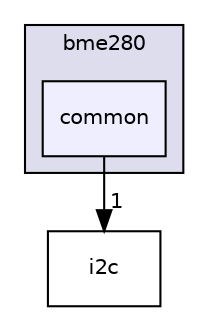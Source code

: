 digraph "bme280/common" {
  compound=true
  node [ fontsize="10", fontname="Helvetica"];
  edge [ labelfontsize="10", labelfontname="Helvetica"];
  subgraph clusterdir_e9fc29d502cfa802eafb6079bb83cea0 {
    graph [ bgcolor="#ddddee", pencolor="black", label="bme280" fontname="Helvetica", fontsize="10", URL="dir_e9fc29d502cfa802eafb6079bb83cea0.html"]
  dir_ab2f7104ae08031308914e7904ffa2f8 [shape=box, label="common", style="filled", fillcolor="#eeeeff", pencolor="black", URL="dir_ab2f7104ae08031308914e7904ffa2f8.html"];
  }
  dir_4c25b4c2861b8c1e9e0cda0ff69bb2a5 [shape=box label="i2c" URL="dir_4c25b4c2861b8c1e9e0cda0ff69bb2a5.html"];
  dir_ab2f7104ae08031308914e7904ffa2f8->dir_4c25b4c2861b8c1e9e0cda0ff69bb2a5 [headlabel="1", labeldistance=1.5 headhref="dir_000005_000004.html"];
}
